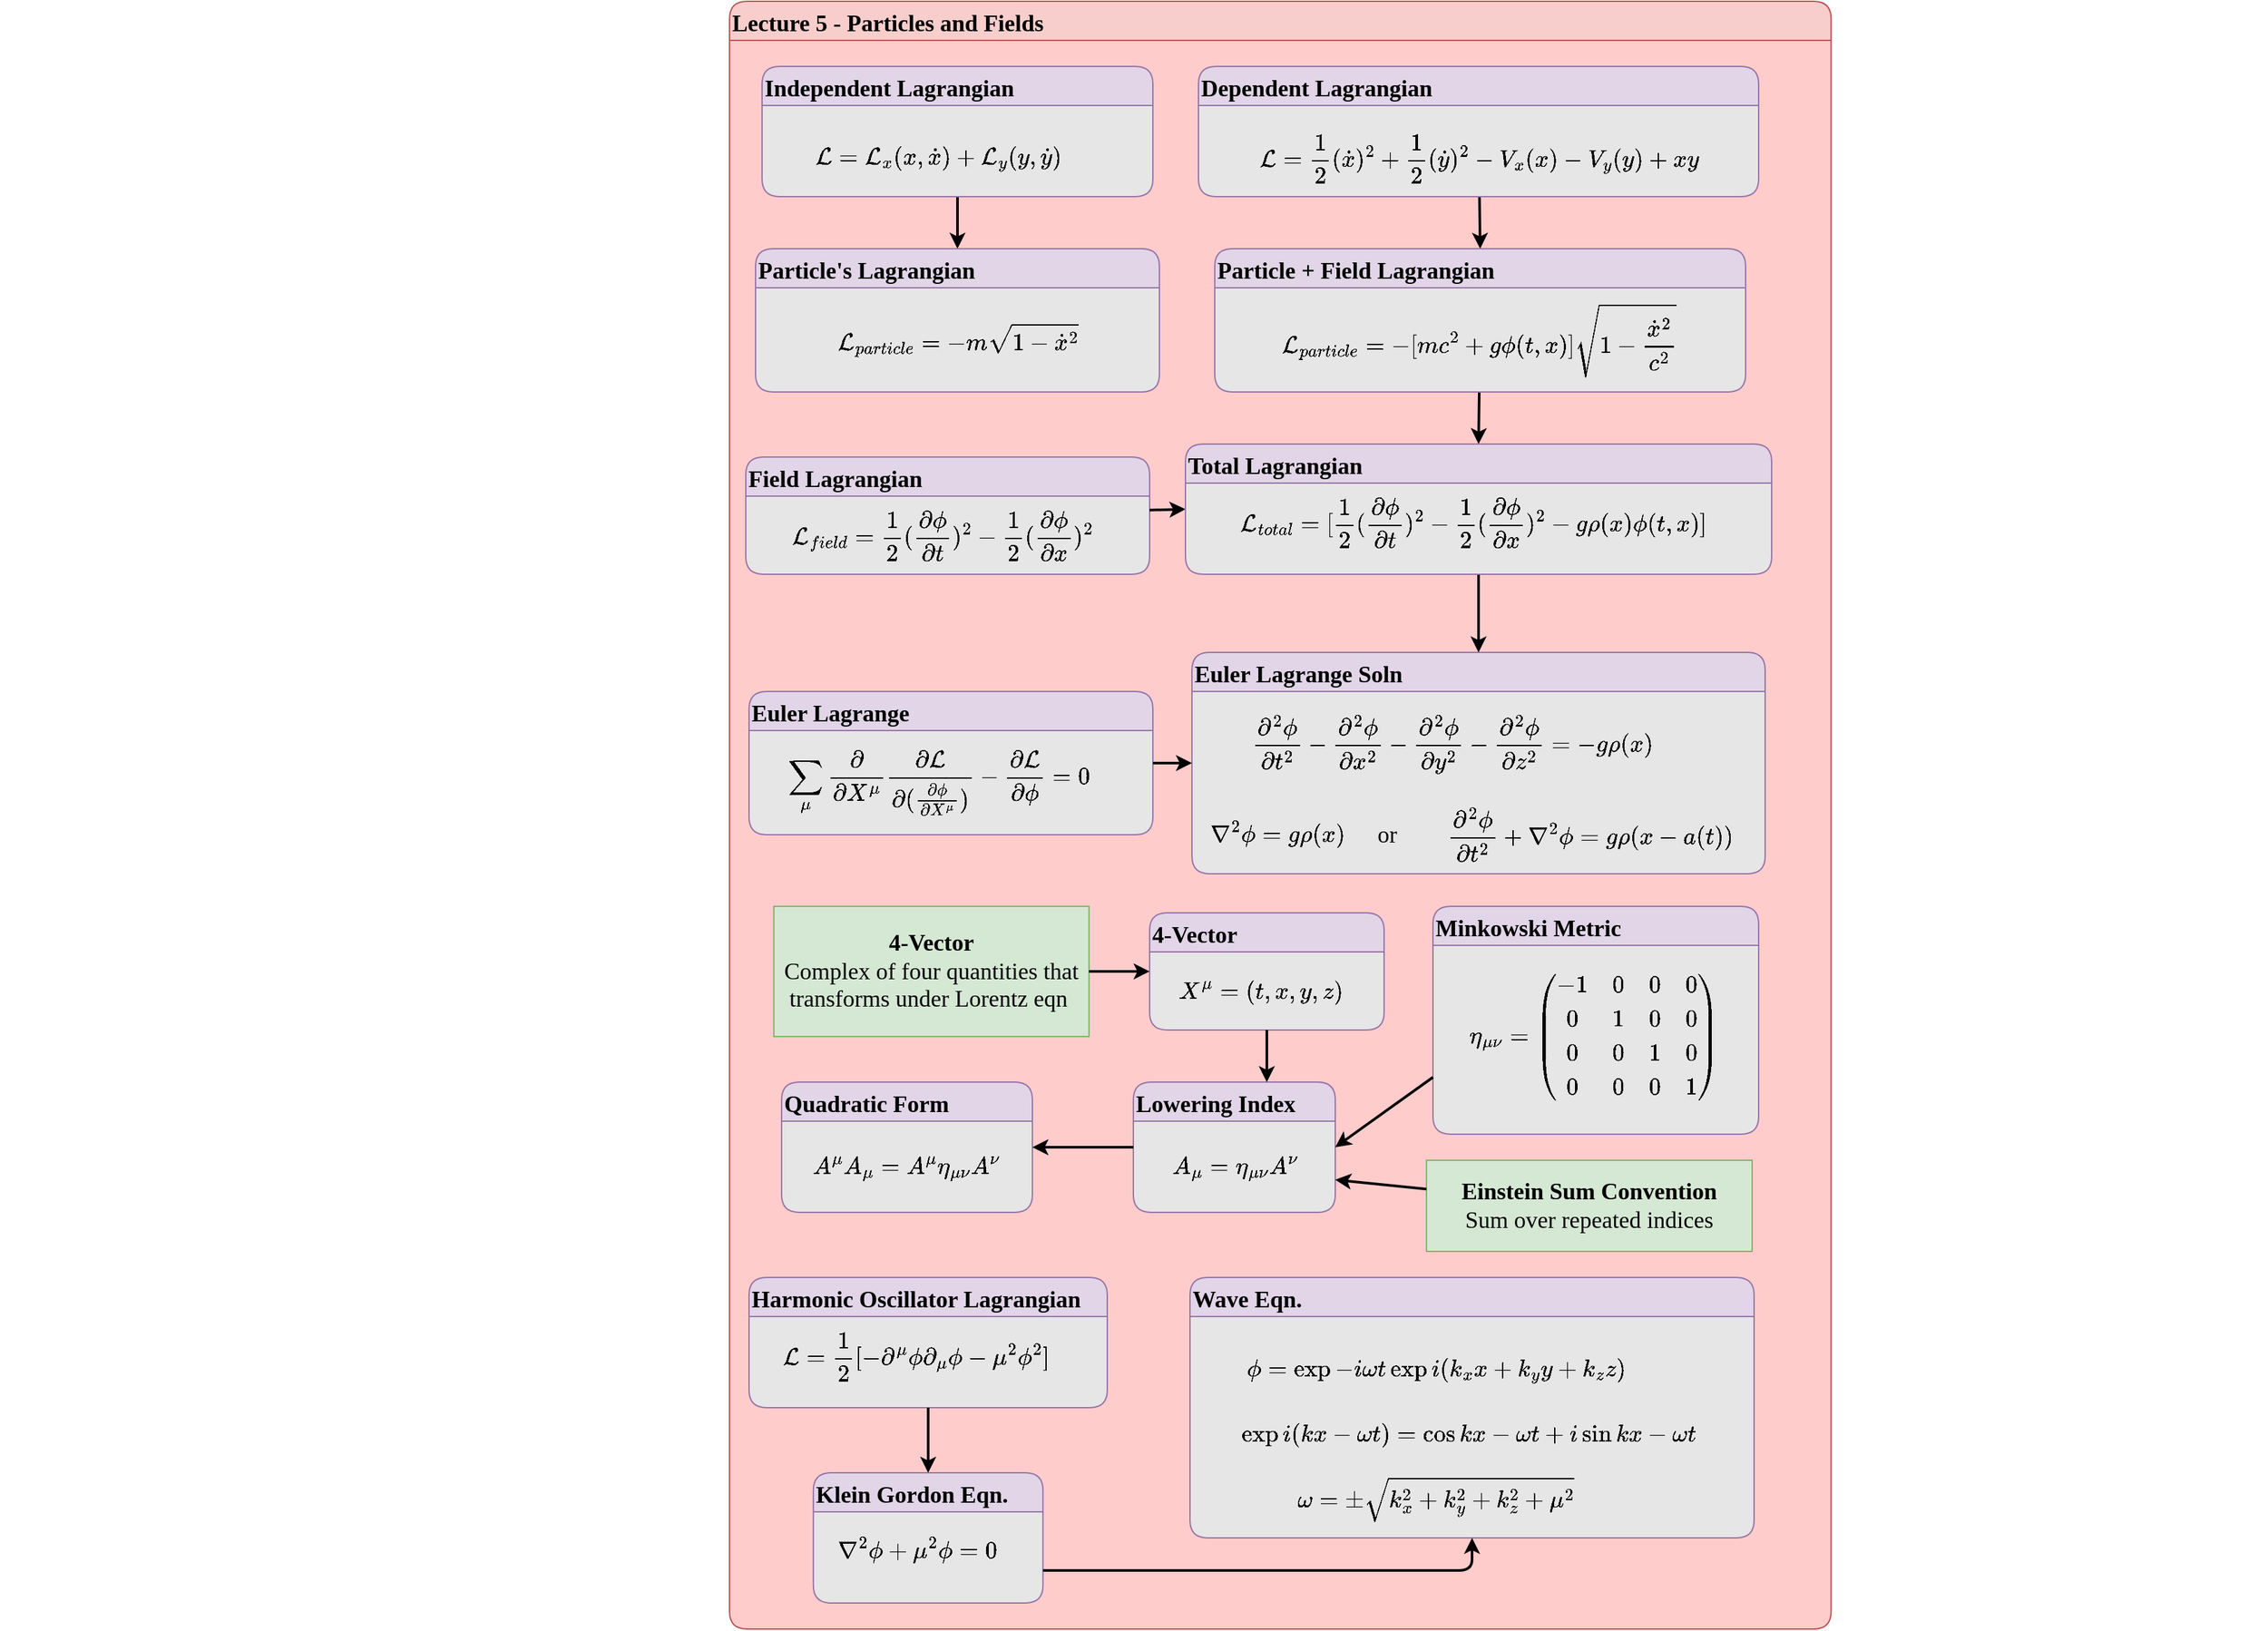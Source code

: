 <mxfile version="24.8.6">
  <diagram id="GntyZM1aIyW29agRayfJ" name="B2L5">
    <mxGraphModel dx="2092" dy="785" grid="1" gridSize="10" guides="1" tooltips="1" connect="1" arrows="1" fold="1" page="1" pageScale="1" pageWidth="850" pageHeight="1100" math="1" shadow="0">
      <root>
        <mxCell id="0" />
        <mxCell id="1" parent="0" />
        <mxCell id="17" value="Lecture 5 - Particles and Fields" style="swimlane;fontFamily=Comic Sans MS;fontSize=18;align=left;fillColor=#f8cecc;strokeColor=#b85450;fillStyle=auto;rounded=1;startSize=30;labelBackgroundColor=none;swimlaneFillColor=#FFCCCC;gradientColor=none;gradientDirection=south;" parent="1" vertex="1">
          <mxGeometry x="20" y="60" width="845.63" height="1250" as="geometry" />
        </mxCell>
        <mxCell id="76" value="&lt;p&gt;&lt;font face=&quot;Comic Sans MS&quot; style=&quot;font-size: 18px;&quot;&gt;&lt;b&gt;4-Vector&lt;/b&gt;&lt;br&gt;Complex of four quantities that transforms under Lorentz eqn&amp;nbsp;&lt;/font&gt;&lt;/p&gt;" style="text;strokeColor=#82b366;align=center;fillColor=#d5e8d4;html=1;verticalAlign=middle;whiteSpace=wrap;rounded=0;fillStyle=auto;fontFamily=Comic Sans MS;fontSize=15;fontColor=default;startSize=30;" parent="17" vertex="1">
          <mxGeometry x="34.07" y="695" width="241.87" height="100" as="geometry" />
        </mxCell>
        <mxCell id="38" value="Field Lagrangian" style="swimlane;fontFamily=Comic Sans MS;fontSize=18;align=left;fillColor=#e1d5e7;strokeColor=#9673a6;fillStyle=auto;rounded=1;startSize=30;swimlaneFillColor=#E6E6E6;" parent="17" vertex="1">
          <mxGeometry x="12.5" y="350" width="310" height="90" as="geometry">
            <mxRectangle x="40" y="150" width="250" height="40" as="alternateBounds" />
          </mxGeometry>
        </mxCell>
        <mxCell id="39" value="$$\mathcal L_{field} = \frac{1}{2}(\frac{\partial \phi}{\partial t})^2 - \frac{1}{2}(\frac{\partial \phi}{\partial x})^2$$" style="text;html=1;align=center;verticalAlign=middle;resizable=0;points=[];autosize=1;strokeColor=none;fillColor=none;fontSize=18;fontFamily=Comic Sans MS;" parent="38" vertex="1">
          <mxGeometry x="-364.37" y="40" width="1030" height="40" as="geometry" />
        </mxCell>
        <mxCell id="46" value="Euler Lagrange Soln" style="swimlane;fontFamily=Comic Sans MS;fontSize=18;align=left;fillColor=#e1d5e7;strokeColor=#9673a6;fillStyle=auto;rounded=1;startSize=30;swimlaneFillColor=#E6E6E6;" parent="17" vertex="1">
          <mxGeometry x="355" y="500" width="440" height="170" as="geometry">
            <mxRectangle x="40" y="150" width="250" height="40" as="alternateBounds" />
          </mxGeometry>
        </mxCell>
        <mxCell id="47" value="$$\frac{\partial^2\phi}{\partial t^2} -\frac{\partial^2\phi}{\partial x^2} - \frac{\partial^2\phi}{\partial y^2}&lt;br&gt;-\frac{\partial^2\phi}{\partial z^2} = -g\rho(x)&lt;br&gt;$$" style="text;html=1;align=center;verticalAlign=middle;resizable=0;points=[];autosize=1;strokeColor=none;fillColor=none;fontSize=18;fontFamily=Comic Sans MS;" parent="46" vertex="1">
          <mxGeometry x="-285" y="30" width="970" height="80" as="geometry" />
        </mxCell>
        <mxCell id="53" value="$$\nabla^2 \phi = g \rho(x)$$" style="text;html=1;align=center;verticalAlign=middle;resizable=0;points=[];autosize=1;strokeColor=none;fillColor=none;fontSize=18;fontFamily=Comic Sans MS;" parent="46" vertex="1">
          <mxGeometry x="-80" y="120" width="290" height="40" as="geometry" />
        </mxCell>
        <mxCell id="97" value="$$\frac{\partial^2 \phi}{\partial t^2} + \nabla^2 \phi = g \rho(x - a(t))$$" style="text;html=1;align=center;verticalAlign=middle;resizable=0;points=[];autosize=1;strokeColor=none;fillColor=none;fontSize=18;fontFamily=Comic Sans MS;" parent="46" vertex="1">
          <mxGeometry x="-20.0" y="120" width="650" height="40" as="geometry" />
        </mxCell>
        <mxCell id="98" value="or" style="text;strokeColor=none;align=center;fillColor=none;html=1;verticalAlign=middle;whiteSpace=wrap;rounded=0;fontFamily=Comic Sans MS;fontSize=18;" parent="46" vertex="1">
          <mxGeometry x="120" y="125" width="60" height="30" as="geometry" />
        </mxCell>
        <mxCell id="44" value="Euler Lagrange" style="swimlane;fontFamily=Comic Sans MS;fontSize=18;align=left;fillColor=#e1d5e7;strokeColor=#9673a6;fillStyle=auto;rounded=1;startSize=30;swimlaneFillColor=#E6E6E6;" parent="46" vertex="1">
          <mxGeometry x="-340" y="30" width="310" height="110" as="geometry">
            <mxRectangle x="40" y="150" width="250" height="40" as="alternateBounds" />
          </mxGeometry>
        </mxCell>
        <mxCell id="45" value="$$\sum_\mu \frac{\partial}{\partial X^\mu} \frac{\partial \mathcal L}{\partial(\frac{\partial \phi}{\partial X^\mu})} - \frac{\partial \mathcal L}{\partial \phi} = 0$$" style="text;html=1;align=center;verticalAlign=middle;resizable=0;points=[];autosize=1;strokeColor=none;fillColor=none;fontSize=18;fontFamily=Comic Sans MS;" parent="44" vertex="1">
          <mxGeometry x="-575" y="50" width="1440" height="40" as="geometry" />
        </mxCell>
        <mxCell id="52" style="edgeStyle=none;html=1;fontFamily=Comic Sans MS;fontSize=18;fontColor=default;startSize=30;entryX=0;entryY=0.5;entryDx=0;entryDy=0;strokeWidth=2;" parent="46" source="44" target="46" edge="1">
          <mxGeometry relative="1" as="geometry">
            <mxPoint x="73.75" y="180" as="targetPoint" />
          </mxGeometry>
        </mxCell>
        <mxCell id="58" value="Minkowski Metric" style="swimlane;fontFamily=Comic Sans MS;fontSize=18;align=left;fillColor=#e1d5e7;strokeColor=#9673a6;fillStyle=auto;rounded=1;startSize=30;swimlaneFillColor=#E6E6E6;" parent="17" vertex="1">
          <mxGeometry x="540" y="695" width="250" height="175" as="geometry">
            <mxRectangle x="40" y="150" width="250" height="40" as="alternateBounds" />
          </mxGeometry>
        </mxCell>
        <mxCell id="59" value="$$\eta_{\mu\nu} = \begin{pmatrix}-1 &amp;amp; 0 &amp;amp; 0 &amp;amp; 0 \\0 &amp;amp; 1 &amp;amp; 0 &amp;amp; 0 \\0 &amp;amp; 0 &amp;amp; 1 &amp;amp; 0 \\ 0 &amp;amp; 0 &amp;amp; 0 &amp;amp; 1&lt;br&gt;&amp;nbsp; \end{pmatrix}$$" style="text;html=1;align=center;verticalAlign=middle;resizable=0;points=[];autosize=1;strokeColor=none;fillColor=none;fontSize=18;fontFamily=Comic Sans MS;" parent="58" vertex="1">
          <mxGeometry x="-302.5" y="70" width="850" height="60" as="geometry" />
        </mxCell>
        <mxCell id="73" value="Quadratic Form" style="swimlane;fontFamily=Comic Sans MS;fontSize=18;align=left;fillColor=#e1d5e7;strokeColor=#9673a6;fillStyle=auto;rounded=1;startSize=30;swimlaneFillColor=#E6E6E6;direction=east;" parent="17" vertex="1">
          <mxGeometry x="40" y="830" width="192.5" height="100" as="geometry">
            <mxRectangle x="40" y="150" width="250" height="40" as="alternateBounds" />
          </mxGeometry>
        </mxCell>
        <mxCell id="74" value="$$A^\mu A_\mu =A^\mu&lt;br&gt;\eta_{\mu\nu}A^\nu$$" style="text;html=1;align=center;verticalAlign=middle;resizable=0;points=[];autosize=1;strokeColor=none;fillColor=none;fontSize=18;fontFamily=Comic Sans MS;" parent="73" vertex="1">
          <mxGeometry x="-25" y="35" width="240" height="60" as="geometry" />
        </mxCell>
        <mxCell id="80" value="Wave Eqn." style="swimlane;fontFamily=Comic Sans MS;fontSize=18;align=left;fillColor=#e1d5e7;strokeColor=#9673a6;fillStyle=auto;rounded=1;startSize=30;swimlaneFillColor=#E6E6E6;" parent="17" vertex="1">
          <mxGeometry x="353.5" y="980" width="433" height="200" as="geometry">
            <mxRectangle x="40" y="150" width="250" height="40" as="alternateBounds" />
          </mxGeometry>
        </mxCell>
        <mxCell id="83" value="$$\omega = \pm \sqrt{k_x^2 + k_y^2 + k_z^2 + \mu^2}$$" style="text;html=1;align=center;verticalAlign=middle;resizable=0;points=[];autosize=1;strokeColor=none;fillColor=none;fontSize=18;fontFamily=Comic Sans MS;" parent="80" vertex="1">
          <mxGeometry x="-71.87" y="150" width="520" height="40" as="geometry" />
        </mxCell>
        <mxCell id="81" value="$$\phi = \exp{-i\omega t}\exp{i(k_x x + k_y y + k_z z)}$$" style="text;html=1;align=center;verticalAlign=middle;resizable=0;points=[];autosize=1;strokeColor=none;fillColor=none;fontSize=18;fontFamily=Comic Sans MS;" parent="80" vertex="1">
          <mxGeometry x="-71.87" y="50" width="520" height="40" as="geometry" />
        </mxCell>
        <mxCell id="102" value="$$\exp{i(kx - \omega t)} = \cos{kx - \omega t} + i\sin{kx - \omega t}$$" style="text;html=1;align=center;verticalAlign=middle;resizable=0;points=[];autosize=1;strokeColor=none;fillColor=none;fontSize=18;fontFamily=Comic Sans MS;" parent="80" vertex="1">
          <mxGeometry x="-101.87" y="100" width="630" height="40" as="geometry" />
        </mxCell>
        <mxCell id="99" value="&lt;p&gt;&lt;font face=&quot;Comic Sans MS&quot; style=&quot;font-size: 18px;&quot;&gt;&lt;b&gt;Einstein Sum Convention&lt;/b&gt;&lt;br&gt;Sum over repeated indices&lt;/font&gt;&lt;/p&gt;" style="text;strokeColor=#82b366;align=center;fillColor=#d5e8d4;html=1;verticalAlign=middle;whiteSpace=wrap;rounded=0;fontFamily=Comic Sans MS;fontSize=18;" parent="17" vertex="1">
          <mxGeometry x="535" y="890" width="250" height="70" as="geometry" />
        </mxCell>
        <mxCell id="60" value="Lowering Index" style="swimlane;fontFamily=Comic Sans MS;fontSize=18;align=left;fillColor=#e1d5e7;strokeColor=#9673a6;fillStyle=auto;rounded=1;startSize=30;swimlaneFillColor=#E6E6E6;direction=east;" parent="17" vertex="1">
          <mxGeometry x="310" y="830" width="155" height="100" as="geometry">
            <mxRectangle x="40" y="150" width="250" height="40" as="alternateBounds" />
          </mxGeometry>
        </mxCell>
        <mxCell id="61" value="$$A_\mu = \eta_{\mu\nu}A^\nu$$" style="text;html=1;align=center;verticalAlign=middle;resizable=0;points=[];autosize=1;strokeColor=none;fillColor=none;fontSize=18;fontFamily=Comic Sans MS;" parent="60" vertex="1">
          <mxGeometry x="-87.5" y="45" width="330" height="40" as="geometry" />
        </mxCell>
        <mxCell id="71" style="edgeStyle=none;html=1;exitX=0;exitY=0.75;exitDx=0;exitDy=0;entryX=1;entryY=0.5;entryDx=0;entryDy=0;strokeWidth=2;fontFamily=Comic Sans MS;fontSize=15;fontColor=default;startSize=30;" parent="17" source="58" target="60" edge="1">
          <mxGeometry relative="1" as="geometry" />
        </mxCell>
        <mxCell id="75" style="edgeStyle=none;html=1;strokeWidth=2;fontFamily=Comic Sans MS;fontSize=15;fontColor=default;startSize=30;entryX=1;entryY=0.5;entryDx=0;entryDy=0;" parent="17" source="60" target="73" edge="1">
          <mxGeometry relative="1" as="geometry">
            <mxPoint x="230" y="900" as="targetPoint" />
          </mxGeometry>
        </mxCell>
        <mxCell id="100" style="edgeStyle=none;html=1;fontFamily=Comic Sans MS;fontSize=18;strokeWidth=2;entryX=1;entryY=0.75;entryDx=0;entryDy=0;" parent="17" source="99" target="60" edge="1">
          <mxGeometry relative="1" as="geometry">
            <mxPoint x="480" y="950" as="targetPoint" />
          </mxGeometry>
        </mxCell>
        <mxCell id="56" value="4-Vector" style="swimlane;fontFamily=Comic Sans MS;fontSize=18;align=left;fillColor=#e1d5e7;strokeColor=#9673a6;fillStyle=auto;rounded=1;startSize=30;swimlaneFillColor=#E6E6E6;" parent="17" vertex="1">
          <mxGeometry x="322.5" y="700" width="180" height="90" as="geometry">
            <mxRectangle x="40" y="150" width="250" height="40" as="alternateBounds" />
          </mxGeometry>
        </mxCell>
        <mxCell id="57" value="$$X^\mu = (t, x, y, z)$$" style="text;html=1;align=center;verticalAlign=middle;resizable=0;points=[];autosize=1;strokeColor=none;fillColor=none;fontSize=18;fontFamily=Comic Sans MS;" parent="56" vertex="1">
          <mxGeometry x="-30" y="40" width="230" height="40" as="geometry" />
        </mxCell>
        <mxCell id="79" style="edgeStyle=none;html=1;entryX=0.661;entryY=0;entryDx=0;entryDy=0;entryPerimeter=0;strokeWidth=2;fontFamily=Comic Sans MS;fontSize=15;fontColor=default;startSize=30;" parent="17" source="56" target="60" edge="1">
          <mxGeometry relative="1" as="geometry" />
        </mxCell>
        <mxCell id="77" style="edgeStyle=none;html=1;strokeWidth=2;fontFamily=Comic Sans MS;fontSize=15;fontColor=default;startSize=30;entryX=0;entryY=0.5;entryDx=0;entryDy=0;" parent="17" source="76" target="56" edge="1">
          <mxGeometry relative="1" as="geometry">
            <mxPoint x="310" y="720" as="targetPoint" />
          </mxGeometry>
        </mxCell>
        <mxCell id="86" value="Klein Gordon Eqn." style="swimlane;fontFamily=Comic Sans MS;fontSize=18;align=left;fillColor=#e1d5e7;strokeColor=#9673a6;fillStyle=auto;rounded=1;startSize=30;swimlaneFillColor=#E6E6E6;" parent="17" vertex="1">
          <mxGeometry x="64.38" y="1130" width="176.25" height="100" as="geometry">
            <mxRectangle x="40" y="150" width="250" height="40" as="alternateBounds" />
          </mxGeometry>
        </mxCell>
        <mxCell id="87" value="$$\nabla^2 \phi + \mu^2 \phi = 0$$" style="text;html=1;align=center;verticalAlign=middle;resizable=0;points=[];autosize=1;strokeColor=none;fillColor=none;fontSize=18;fontFamily=Comic Sans MS;" parent="86" vertex="1">
          <mxGeometry x="-85.62" y="40" width="330" height="40" as="geometry" />
        </mxCell>
        <mxCell id="90" style="edgeStyle=none;html=1;entryX=0.5;entryY=1;entryDx=0;entryDy=0;strokeWidth=2;fontFamily=Comic Sans MS;fontSize=15;fontColor=default;startSize=30;exitX=1;exitY=0.75;exitDx=0;exitDy=0;" parent="17" source="86" target="80" edge="1">
          <mxGeometry relative="1" as="geometry">
            <Array as="points">
              <mxPoint x="570" y="1205" />
            </Array>
          </mxGeometry>
        </mxCell>
        <mxCell id="54" value="Harmonic Oscillator Lagrangian" style="swimlane;fontFamily=Comic Sans MS;fontSize=18;align=left;fillColor=#e1d5e7;strokeColor=#9673a6;fillStyle=auto;rounded=1;startSize=30;swimlaneFillColor=#E6E6E6;" parent="17" vertex="1">
          <mxGeometry x="15" y="980" width="275" height="100" as="geometry">
            <mxRectangle x="40" y="150" width="250" height="40" as="alternateBounds" />
          </mxGeometry>
        </mxCell>
        <mxCell id="55" value="$$\mathcal L = \frac{1}{2}[-\partial^\mu\phi \partial_\mu\phi - \mu^2 \phi^2]$$" style="text;html=1;align=center;verticalAlign=middle;resizable=0;points=[];autosize=1;strokeColor=none;fillColor=none;fontSize=18;fontFamily=Comic Sans MS;" parent="54" vertex="1">
          <mxGeometry x="-236.87" y="40" width="730" height="40" as="geometry" />
        </mxCell>
        <mxCell id="88" style="edgeStyle=none;html=1;entryX=0.5;entryY=0;entryDx=0;entryDy=0;strokeWidth=2;fontFamily=Comic Sans MS;fontSize=15;fontColor=default;startSize=30;" parent="17" source="54" target="86" edge="1">
          <mxGeometry relative="1" as="geometry" />
        </mxCell>
        <mxCell id="14" value="" style="edgeStyle=none;html=1;entryX=0.5;entryY=0;entryDx=0;entryDy=0;strokeWidth=2;" parent="1" source="2" target="9" edge="1">
          <mxGeometry relative="1" as="geometry" />
        </mxCell>
        <mxCell id="2" value="Independent Lagrangian" style="swimlane;fontFamily=Comic Sans MS;fontSize=18;align=left;fillColor=#e1d5e7;strokeColor=#9673a6;fillStyle=auto;rounded=1;startSize=30;swimlaneFillColor=#E6E6E6;" parent="1" vertex="1">
          <mxGeometry x="45" y="110" width="300" height="100" as="geometry">
            <mxRectangle x="40" y="150" width="250" height="40" as="alternateBounds" />
          </mxGeometry>
        </mxCell>
        <mxCell id="3" value="$$\mathcal L = \mathcal L_x(x, \dot x) + \mathcal L_y(y, \dot y)$$" style="text;html=1;align=center;verticalAlign=middle;resizable=0;points=[];autosize=1;strokeColor=none;fillColor=none;fontSize=18;fontFamily=Comic Sans MS;" parent="2" vertex="1">
          <mxGeometry x="-165" y="50" width="600" height="40" as="geometry" />
        </mxCell>
        <mxCell id="15" style="edgeStyle=none;html=1;entryX=0.5;entryY=0;entryDx=0;entryDy=0;strokeWidth=2;" parent="1" source="7" target="12" edge="1">
          <mxGeometry relative="1" as="geometry" />
        </mxCell>
        <mxCell id="7" value="Dependent Lagrangian" style="swimlane;fontFamily=Comic Sans MS;fontSize=18;align=left;fillColor=#e1d5e7;strokeColor=#9673a6;fillStyle=auto;rounded=1;startSize=30;swimlaneFillColor=#E6E6E6;" parent="1" vertex="1">
          <mxGeometry x="380" y="110" width="430" height="100" as="geometry" />
        </mxCell>
        <mxCell id="8" value="$$\mathcal L = \frac{1}{2}(\dot x)^2 + \frac{1}{2}(\dot y)^2 - V_x(x) - V_y(y) + xy$$" style="text;html=1;align=center;verticalAlign=middle;resizable=0;points=[];autosize=1;strokeColor=none;fillColor=none;fontSize=18;fontFamily=Comic Sans MS;" parent="7" vertex="1">
          <mxGeometry x="-160" y="50" width="750" height="40" as="geometry" />
        </mxCell>
        <mxCell id="9" value="Particle&#39;s Lagrangian" style="swimlane;fontFamily=Comic Sans MS;fontSize=18;align=left;fillColor=#e1d5e7;strokeColor=#9673a6;fillStyle=auto;rounded=1;startSize=30;swimlaneFillColor=#E6E6E6;" parent="1" vertex="1">
          <mxGeometry x="40" y="250" width="310" height="110" as="geometry" />
        </mxCell>
        <mxCell id="10" value="$$\mathcal L_{particle} = -m\sqrt{1 - \dot x^2}$$" style="text;html=1;align=center;verticalAlign=middle;resizable=0;points=[];autosize=1;strokeColor=none;fillColor=none;fontSize=18;fontFamily=Comic Sans MS;" parent="9" vertex="1">
          <mxGeometry x="-75" y="50" width="460" height="40" as="geometry" />
        </mxCell>
        <mxCell id="40" style="edgeStyle=none;html=1;entryX=0.5;entryY=0;entryDx=0;entryDy=0;fontFamily=Comic Sans MS;fontSize=18;fontColor=default;startSize=30;strokeWidth=2;" parent="1" source="12" target="36" edge="1">
          <mxGeometry relative="1" as="geometry" />
        </mxCell>
        <mxCell id="12" value="Particle + Field Lagrangian" style="swimlane;fontFamily=Comic Sans MS;fontSize=18;align=left;fillColor=#e1d5e7;strokeColor=#9673a6;fillStyle=auto;rounded=1;startSize=30;swimlaneFillColor=#E6E6E6;" parent="1" vertex="1">
          <mxGeometry x="392.5" y="250" width="407.5" height="110" as="geometry" />
        </mxCell>
        <mxCell id="13" value="$$\mathcal L_{particle} = -[mc^2 + g\phi(t, x)]\sqrt{1 - \frac{\dot x^2}{c^2}}$$" style="text;html=1;align=center;verticalAlign=middle;resizable=0;points=[];autosize=1;strokeColor=none;fillColor=none;fontSize=18;fontFamily=Comic Sans MS;" parent="12" vertex="1">
          <mxGeometry x="-152.5" y="50" width="710" height="40" as="geometry" />
        </mxCell>
        <mxCell id="43" style="edgeStyle=none;html=1;fontFamily=Comic Sans MS;fontSize=18;fontColor=default;startSize=30;entryX=0;entryY=0.5;entryDx=0;entryDy=0;strokeWidth=2;" parent="1" source="38" target="36" edge="1">
          <mxGeometry relative="1" as="geometry">
            <mxPoint x="450" y="600" as="targetPoint" />
          </mxGeometry>
        </mxCell>
        <mxCell id="51" style="edgeStyle=none;html=1;entryX=0.5;entryY=0;entryDx=0;entryDy=0;fontFamily=Comic Sans MS;fontSize=18;fontColor=default;startSize=30;strokeWidth=2;" parent="1" source="36" target="46" edge="1">
          <mxGeometry relative="1" as="geometry" />
        </mxCell>
        <mxCell id="36" value="Total Lagrangian" style="swimlane;fontFamily=Comic Sans MS;fontSize=18;align=left;fillColor=#e1d5e7;strokeColor=#9673a6;fillStyle=auto;rounded=1;startSize=30;swimlaneFillColor=#E6E6E6;" parent="1" vertex="1">
          <mxGeometry x="370" y="400" width="450" height="100" as="geometry">
            <mxRectangle x="40" y="150" width="250" height="40" as="alternateBounds" />
          </mxGeometry>
        </mxCell>
        <mxCell id="37" value="$$\mathcal L_{total} = [\frac{1}{2}(\frac{\partial \phi}{\partial t})^2 - \frac{1}{2}(\frac{\partial \phi}{\partial x})^2 - g \rho(x)\phi(t, x)]$$" style="text;html=1;align=center;verticalAlign=middle;resizable=1;points=[];autosize=0;strokeColor=none;fillColor=none;fontSize=18;fontFamily=Comic Sans MS;strokeWidth=2;imageAspect=1;recursiveResize=1;expand=1;movable=1;editable=1;rotatable=1;deletable=1;connectable=1;" parent="36" vertex="1">
          <mxGeometry x="-390" y="40" width="1220" height="40" as="geometry" />
        </mxCell>
      </root>
    </mxGraphModel>
  </diagram>
</mxfile>

